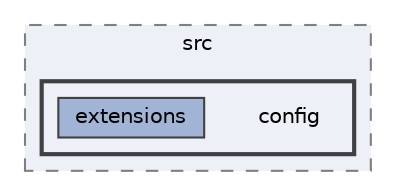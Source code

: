 digraph "packages/cli/src/config"
{
 // LATEX_PDF_SIZE
  bgcolor="transparent";
  edge [fontname=Helvetica,fontsize=10,labelfontname=Helvetica,labelfontsize=10];
  node [fontname=Helvetica,fontsize=10,shape=box,height=0.2,width=0.4];
  compound=true
  subgraph clusterdir_36354808f9070cb5ca9261c2f01f9d34 {
    graph [ bgcolor="#edf0f7", pencolor="grey50", label="src", fontname=Helvetica,fontsize=10 style="filled,dashed", URL="dir_36354808f9070cb5ca9261c2f01f9d34.html",tooltip=""]
  subgraph clusterdir_70f7c3ef4fe2d5a28b1f688cefc30364 {
    graph [ bgcolor="#edf0f7", pencolor="grey25", label="", fontname=Helvetica,fontsize=10 style="filled,bold", URL="dir_70f7c3ef4fe2d5a28b1f688cefc30364.html",tooltip=""]
    dir_70f7c3ef4fe2d5a28b1f688cefc30364 [shape=plaintext, label="config"];
  dir_96c46e0b434aad481369553a437ccbd8 [label="extensions", fillcolor="#a2b4d6", color="grey25", style="filled", URL="dir_96c46e0b434aad481369553a437ccbd8.html",tooltip=""];
  }
  }
}
